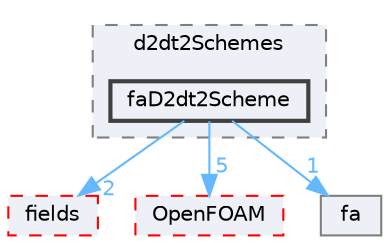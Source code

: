 digraph "src/finiteArea/finiteArea/d2dt2Schemes/faD2dt2Scheme"
{
 // LATEX_PDF_SIZE
  bgcolor="transparent";
  edge [fontname=Helvetica,fontsize=10,labelfontname=Helvetica,labelfontsize=10];
  node [fontname=Helvetica,fontsize=10,shape=box,height=0.2,width=0.4];
  compound=true
  subgraph clusterdir_c8e1682c47d954a1e2d8ba1448067b27 {
    graph [ bgcolor="#edf0f7", pencolor="grey50", label="d2dt2Schemes", fontname=Helvetica,fontsize=10 style="filled,dashed", URL="dir_c8e1682c47d954a1e2d8ba1448067b27.html",tooltip=""]
  dir_796cd6593b26f3ba2e0a7c1ac2b2a1aa [label="faD2dt2Scheme", fillcolor="#edf0f7", color="grey25", style="filled,bold", URL="dir_796cd6593b26f3ba2e0a7c1ac2b2a1aa.html",tooltip=""];
  }
  dir_82c77a639fb8894523e0866635d617d1 [label="fields", fillcolor="#edf0f7", color="red", style="filled,dashed", URL="dir_82c77a639fb8894523e0866635d617d1.html",tooltip=""];
  dir_c5473ff19b20e6ec4dfe5c310b3778a8 [label="OpenFOAM", fillcolor="#edf0f7", color="red", style="filled,dashed", URL="dir_c5473ff19b20e6ec4dfe5c310b3778a8.html",tooltip=""];
  dir_e5a517ccc941541272063f044b95a606 [label="fa", fillcolor="#edf0f7", color="grey50", style="filled", URL="dir_e5a517ccc941541272063f044b95a606.html",tooltip=""];
  dir_796cd6593b26f3ba2e0a7c1ac2b2a1aa->dir_82c77a639fb8894523e0866635d617d1 [headlabel="2", labeldistance=1.5 headhref="dir_001280_001330.html" href="dir_001280_001330.html" color="steelblue1" fontcolor="steelblue1"];
  dir_796cd6593b26f3ba2e0a7c1ac2b2a1aa->dir_c5473ff19b20e6ec4dfe5c310b3778a8 [headlabel="5", labeldistance=1.5 headhref="dir_001280_002695.html" href="dir_001280_002695.html" color="steelblue1" fontcolor="steelblue1"];
  dir_796cd6593b26f3ba2e0a7c1ac2b2a1aa->dir_e5a517ccc941541272063f044b95a606 [headlabel="1", labeldistance=1.5 headhref="dir_001280_001240.html" href="dir_001280_001240.html" color="steelblue1" fontcolor="steelblue1"];
}
